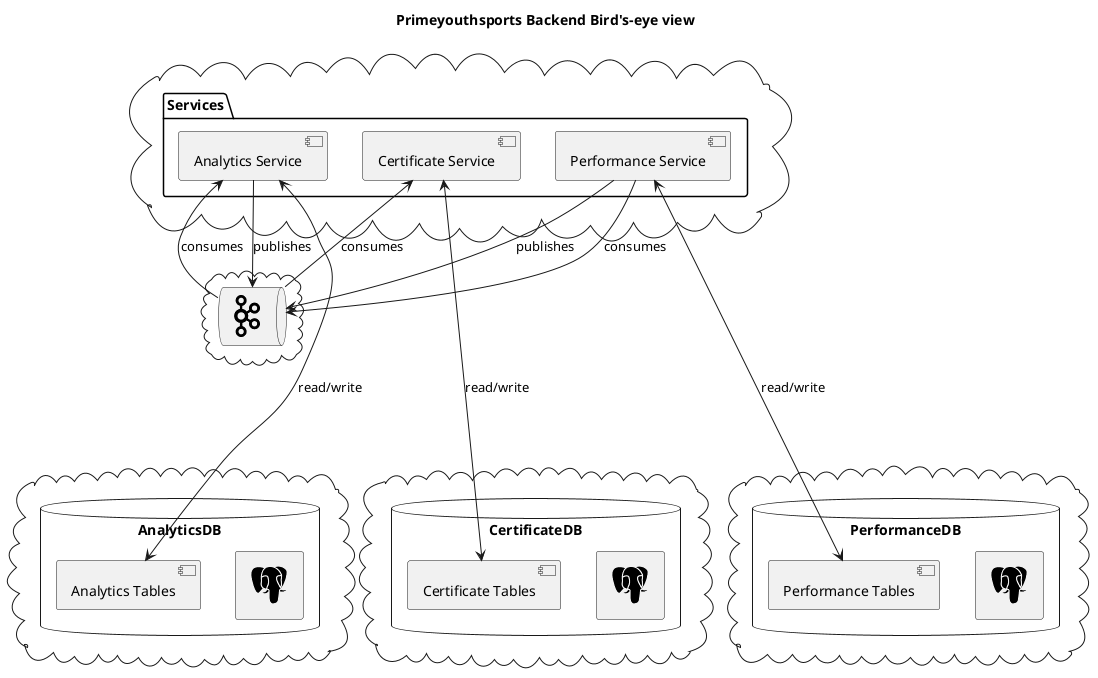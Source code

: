 @startuml
title Primeyouthsports Backend Bird's-eye view
!include <cloudinsight/kafka>
!include <elastic/elasticsearch/elasticsearch>
!include <elastic/logstash/logstash>
!include <elastic/kibana/kibana>
!include <cloudinsight/postgresql>
!include <cloudinsight/user>

cloud {
    queue kafka
}

cloud {
package "Services" {
  [Analytics Service]
  [Certificate Service]
  [Performance Service]
    }
}

cloud {
database AnalyticsDB {
    rectangle postgres1
    [Analytics Tables]
    }
}

cloud {
database PerformanceDB {
    rectangle postgres2
    [Performance Tables]
    }
}

cloud {
database CertificateDB {
    rectangle postgres3
    [Certificate Tables]
    }
}


queue "<$kafka>" as kafka
rectangle "<$postgresql>" as postgres1
rectangle "<$postgresql>" as postgres2
rectangle "<$postgresql>" as postgres3


[Analytics Service] <----> [Analytics Tables] : read/write
[Performance Service] <----> [Performance Tables] : read/write
[Certificate Service] <----> [Certificate Tables] : read/write
[Performance Service] --> kafka : publishes
[Performance Service] --> kafka : consumes
[Analytics Service] --> kafka : publishes
[Analytics Service] <-- kafka : consumes
[Certificate Service] <-- kafka : consumes

@enduml